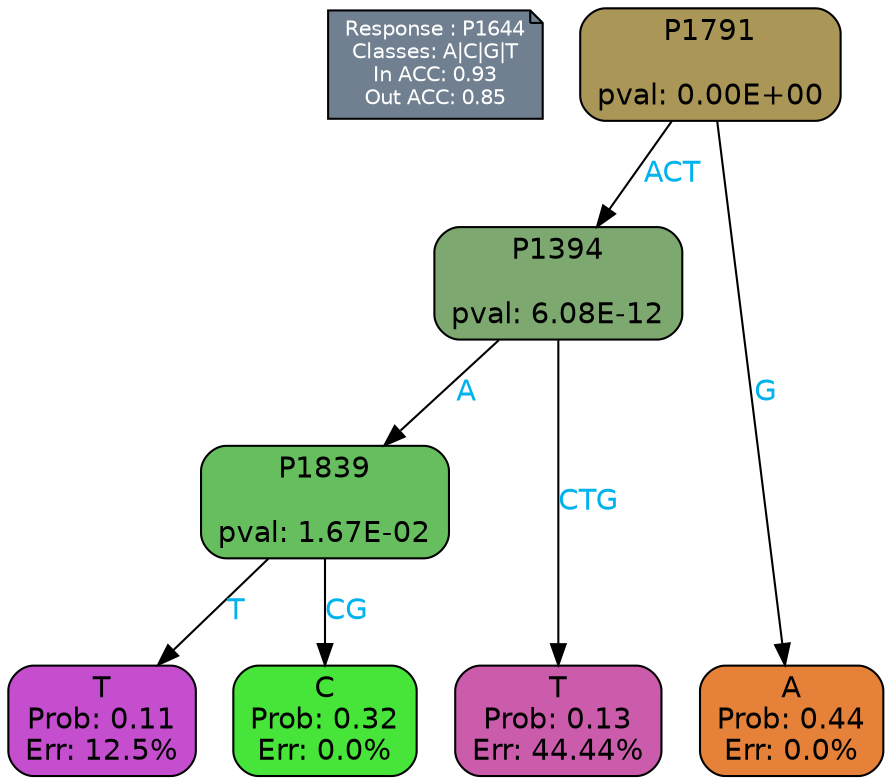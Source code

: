 digraph Tree {
node [shape=box, style="filled, rounded", color="black", fontname=helvetica] ;
graph [ranksep=equally, splines=polylines, bgcolor=transparent, dpi=600] ;
edge [fontname=helvetica] ;
LEGEND [label="Response : P1644
Classes: A|C|G|T
In ACC: 0.93
Out ACC: 0.85
",shape=note,align=left,style=filled,fillcolor="slategray",fontcolor="white",fontsize=10];1 [label="P1791

pval: 0.00E+00", fillcolor="#aa9758"] ;
2 [label="P1394

pval: 6.08E-12", fillcolor="#7da870"] ;
3 [label="P1839

pval: 1.67E-02", fillcolor="#67be5f"] ;
4 [label="T
Prob: 0.11
Err: 12.5%", fillcolor="#c54ecf"] ;
5 [label="C
Prob: 0.32
Err: 0.0%", fillcolor="#47e539"] ;
6 [label="T
Prob: 0.13
Err: 44.44%", fillcolor="#ca5cab"] ;
7 [label="A
Prob: 0.44
Err: 0.0%", fillcolor="#e58139"] ;
1 -> 2 [label="ACT",fontcolor=deepskyblue2] ;
1 -> 7 [label="G",fontcolor=deepskyblue2] ;
2 -> 3 [label="A",fontcolor=deepskyblue2] ;
2 -> 6 [label="CTG",fontcolor=deepskyblue2] ;
3 -> 4 [label="T",fontcolor=deepskyblue2] ;
3 -> 5 [label="CG",fontcolor=deepskyblue2] ;
{rank = same; 4;5;6;7;}{rank = same; LEGEND;1;}}